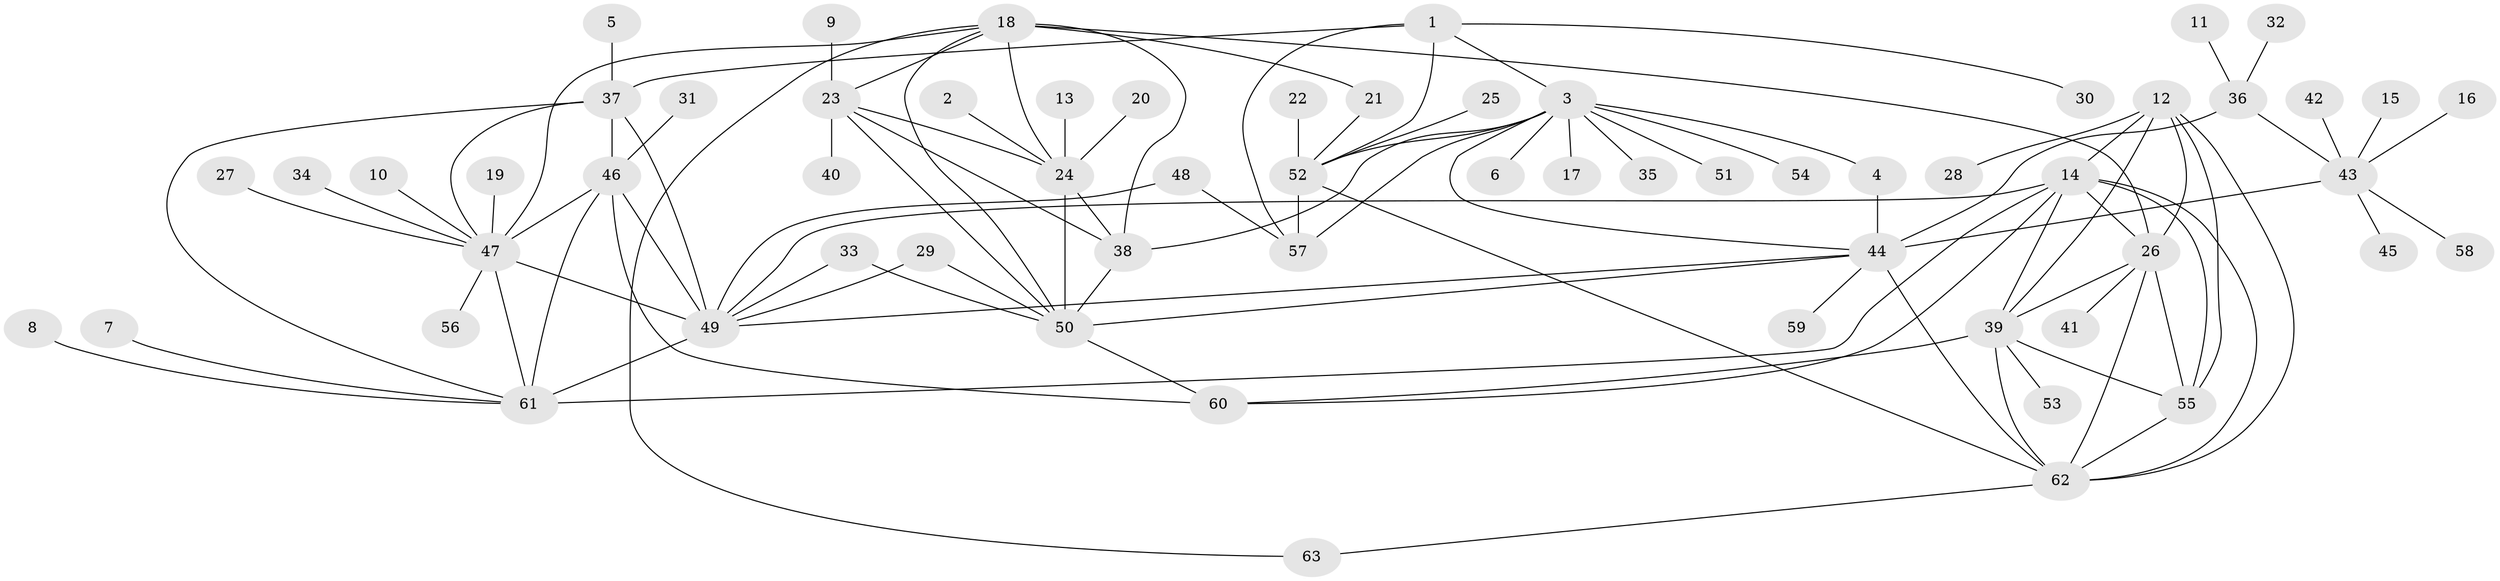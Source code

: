 // original degree distribution, {11: 0.04, 8: 0.048, 9: 0.056, 6: 0.016, 5: 0.016, 10: 0.024, 7: 0.032, 13: 0.008, 2: 0.144, 1: 0.584, 3: 0.032}
// Generated by graph-tools (version 1.1) at 2025/02/03/09/25 03:02:36]
// undirected, 63 vertices, 104 edges
graph export_dot {
graph [start="1"]
  node [color=gray90,style=filled];
  1;
  2;
  3;
  4;
  5;
  6;
  7;
  8;
  9;
  10;
  11;
  12;
  13;
  14;
  15;
  16;
  17;
  18;
  19;
  20;
  21;
  22;
  23;
  24;
  25;
  26;
  27;
  28;
  29;
  30;
  31;
  32;
  33;
  34;
  35;
  36;
  37;
  38;
  39;
  40;
  41;
  42;
  43;
  44;
  45;
  46;
  47;
  48;
  49;
  50;
  51;
  52;
  53;
  54;
  55;
  56;
  57;
  58;
  59;
  60;
  61;
  62;
  63;
  1 -- 3 [weight=2.0];
  1 -- 30 [weight=1.0];
  1 -- 37 [weight=1.0];
  1 -- 52 [weight=1.0];
  1 -- 57 [weight=2.0];
  2 -- 24 [weight=1.0];
  3 -- 4 [weight=1.0];
  3 -- 6 [weight=1.0];
  3 -- 17 [weight=1.0];
  3 -- 35 [weight=1.0];
  3 -- 38 [weight=1.0];
  3 -- 44 [weight=1.0];
  3 -- 51 [weight=1.0];
  3 -- 52 [weight=2.0];
  3 -- 54 [weight=1.0];
  3 -- 57 [weight=4.0];
  4 -- 44 [weight=1.0];
  5 -- 37 [weight=1.0];
  7 -- 61 [weight=1.0];
  8 -- 61 [weight=1.0];
  9 -- 23 [weight=1.0];
  10 -- 47 [weight=1.0];
  11 -- 36 [weight=1.0];
  12 -- 14 [weight=1.0];
  12 -- 26 [weight=1.0];
  12 -- 28 [weight=1.0];
  12 -- 39 [weight=1.0];
  12 -- 55 [weight=1.0];
  12 -- 62 [weight=1.0];
  13 -- 24 [weight=1.0];
  14 -- 26 [weight=1.0];
  14 -- 39 [weight=1.0];
  14 -- 49 [weight=1.0];
  14 -- 55 [weight=1.0];
  14 -- 60 [weight=1.0];
  14 -- 61 [weight=1.0];
  14 -- 62 [weight=1.0];
  15 -- 43 [weight=1.0];
  16 -- 43 [weight=1.0];
  18 -- 21 [weight=1.0];
  18 -- 23 [weight=1.0];
  18 -- 24 [weight=2.0];
  18 -- 26 [weight=1.0];
  18 -- 38 [weight=1.0];
  18 -- 47 [weight=1.0];
  18 -- 50 [weight=1.0];
  18 -- 63 [weight=1.0];
  19 -- 47 [weight=1.0];
  20 -- 24 [weight=1.0];
  21 -- 52 [weight=1.0];
  22 -- 52 [weight=1.0];
  23 -- 24 [weight=2.0];
  23 -- 38 [weight=1.0];
  23 -- 40 [weight=1.0];
  23 -- 50 [weight=1.0];
  24 -- 38 [weight=2.0];
  24 -- 50 [weight=2.0];
  25 -- 52 [weight=1.0];
  26 -- 39 [weight=1.0];
  26 -- 41 [weight=1.0];
  26 -- 55 [weight=1.0];
  26 -- 62 [weight=1.0];
  27 -- 47 [weight=1.0];
  29 -- 49 [weight=1.0];
  29 -- 50 [weight=1.0];
  31 -- 46 [weight=1.0];
  32 -- 36 [weight=1.0];
  33 -- 49 [weight=1.0];
  33 -- 50 [weight=1.0];
  34 -- 47 [weight=1.0];
  36 -- 43 [weight=2.0];
  36 -- 44 [weight=3.0];
  37 -- 46 [weight=1.0];
  37 -- 47 [weight=1.0];
  37 -- 49 [weight=2.0];
  37 -- 61 [weight=1.0];
  38 -- 50 [weight=1.0];
  39 -- 53 [weight=1.0];
  39 -- 55 [weight=1.0];
  39 -- 60 [weight=1.0];
  39 -- 62 [weight=1.0];
  42 -- 43 [weight=1.0];
  43 -- 44 [weight=6.0];
  43 -- 45 [weight=1.0];
  43 -- 58 [weight=1.0];
  44 -- 49 [weight=1.0];
  44 -- 50 [weight=1.0];
  44 -- 59 [weight=1.0];
  44 -- 62 [weight=1.0];
  46 -- 47 [weight=1.0];
  46 -- 49 [weight=2.0];
  46 -- 60 [weight=1.0];
  46 -- 61 [weight=1.0];
  47 -- 49 [weight=2.0];
  47 -- 56 [weight=1.0];
  47 -- 61 [weight=1.0];
  48 -- 49 [weight=1.0];
  48 -- 57 [weight=1.0];
  49 -- 61 [weight=2.0];
  50 -- 60 [weight=1.0];
  52 -- 57 [weight=2.0];
  52 -- 62 [weight=1.0];
  55 -- 62 [weight=1.0];
  62 -- 63 [weight=1.0];
}
